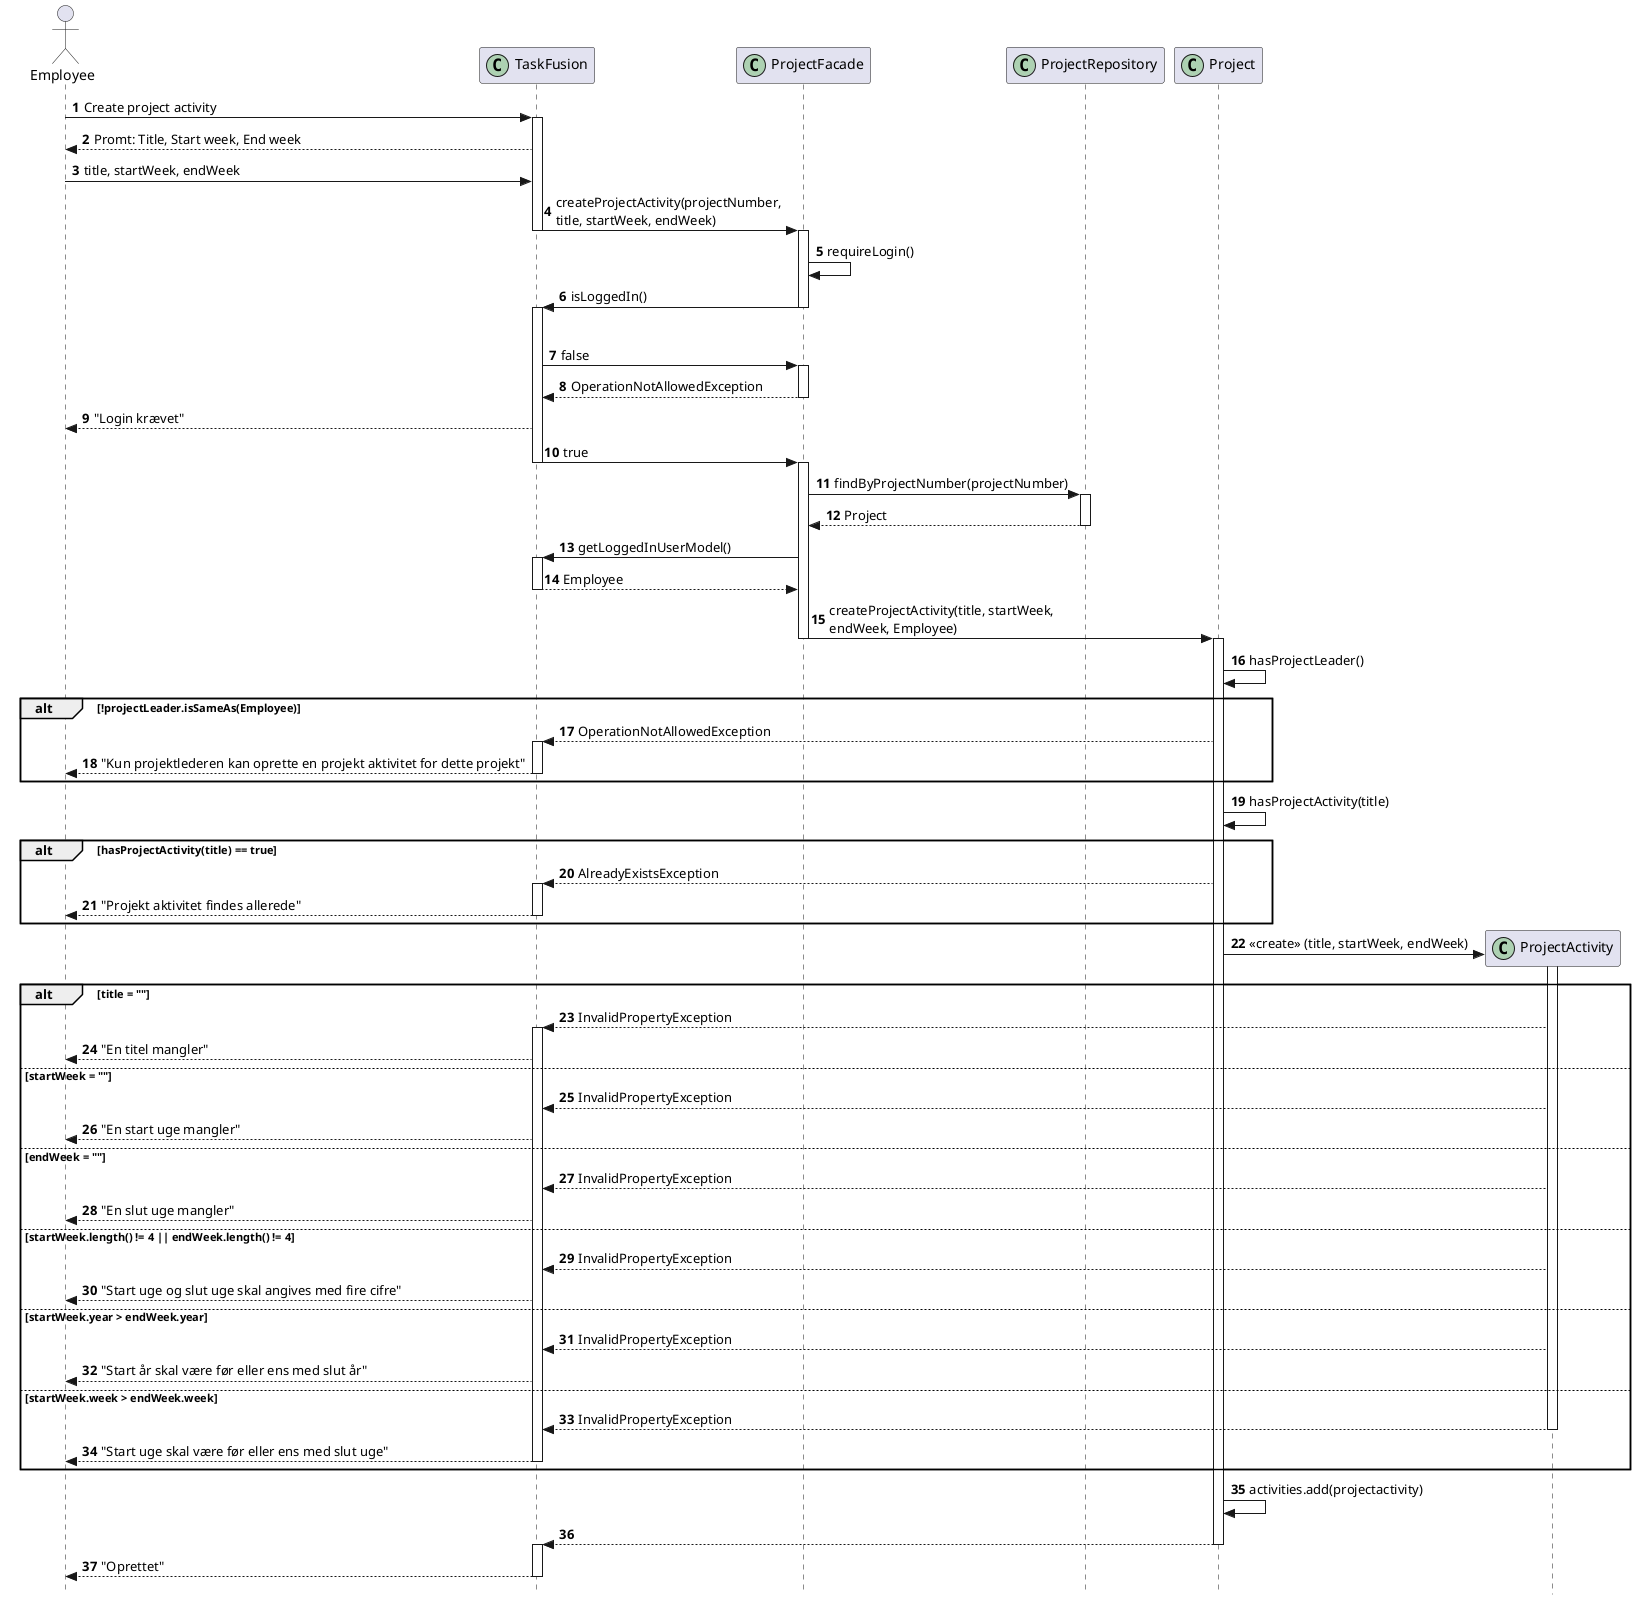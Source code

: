 @startuml seqCreateProjectActivity
autonumber
hide footbox
skinparam style strictuml
hide unlinked
actor "Employee" as employee
participant "TaskFusion" as app << (C,#ADD1B2) >>
participant "ProjectFacade" as projectfacade << (C,#ADD1B2) >>
participant "ProjectRepository" as projectrepo << (C,#ADD1B2) >>
participant "Project" as project << (C,#ADD1B2) >>
collections "Map<String, Projects> projects" as projects << (M, Crimson) >>
collections "Map<String, Employee> employees" as emps << (M,Crimson) >>
participant "ProjectActivity" as projectactivity << (C,#ADD1B2) >>

employee -> app++: Create project activity
app --> employee: Promt: Title, Start week, End week
employee -> app: title, startWeek, endWeek
app -> projectfacade--++: createProjectActivity(projectNumber,\ntitle, startWeek, endWeek)
projectfacade -> projectfacade: requireLogin()
projectfacade -> app--++: isLoggedIn()
alt loggedInUser == null
    app -> projectfacade++: false
    projectfacade --> app--: OperationNotAllowedException
    app --> employee: "Login krævet"
else
    app -> projectfacade--++: true
    projectfacade -> projectrepo++: findByProjectNumber(projectNumber)
    projectrepo --> projectfacade--: Project
    projectfacade -> app++: getLoggedInUserModel()
    app --> projectfacade--: Employee
    projectfacade -> project--++: createProjectActivity(title, startWeek,\nendWeek, Employee)
    project -> project: hasProjectLeader()
    alt !projectLeader.isSameAs(Employee)
        project --> app++: OperationNotAllowedException
        app --> employee--: "Kun projektlederen kan oprette en projekt aktivitet for dette projekt"
    end
    project -> project: hasProjectActivity(title)
    alt hasProjectActivity(title) == true
        project --> app++: AlreadyExistsException
        app --> employee--: "Projekt aktivitet findes allerede"
    end
    project -> projectactivity**: <<create>> (title, startWeek, endWeek)
    activate projectactivity
    alt title = ""
        projectactivity --> app++: InvalidPropertyException
        app --> employee: "En titel mangler"
    else startWeek = ""
        projectactivity --> app: InvalidPropertyException
        app --> employee: "En start uge mangler"
    else endWeek = ""
        projectactivity --> app: InvalidPropertyException
        app --> employee: "En slut uge mangler"
    else startWeek.length() != 4 || endWeek.length() != 4
        projectactivity --> app: InvalidPropertyException
        app --> employee: "Start uge og slut uge skal angives med fire cifre"
    else startWeek.year > endWeek.year
        projectactivity --> app: InvalidPropertyException
        app --> employee: "Start år skal være før eller ens med slut år"
    else startWeek.week > endWeek.week
        projectactivity --> app--: InvalidPropertyException
        app --> employee--: "Start uge skal være før eller ens med slut uge"
    end
    project -> project: activities.add(projectactivity)
    project --> app--++
    app --> employee--: "Oprettet"
    @enduml